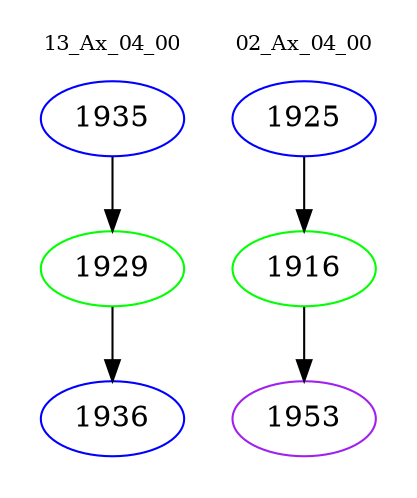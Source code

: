 digraph{
subgraph cluster_0 {
color = white
label = "13_Ax_04_00";
fontsize=10;
T0_1935 [label="1935", color="blue"]
T0_1935 -> T0_1929 [color="black"]
T0_1929 [label="1929", color="green"]
T0_1929 -> T0_1936 [color="black"]
T0_1936 [label="1936", color="blue"]
}
subgraph cluster_1 {
color = white
label = "02_Ax_04_00";
fontsize=10;
T1_1925 [label="1925", color="blue"]
T1_1925 -> T1_1916 [color="black"]
T1_1916 [label="1916", color="green"]
T1_1916 -> T1_1953 [color="black"]
T1_1953 [label="1953", color="purple"]
}
}
